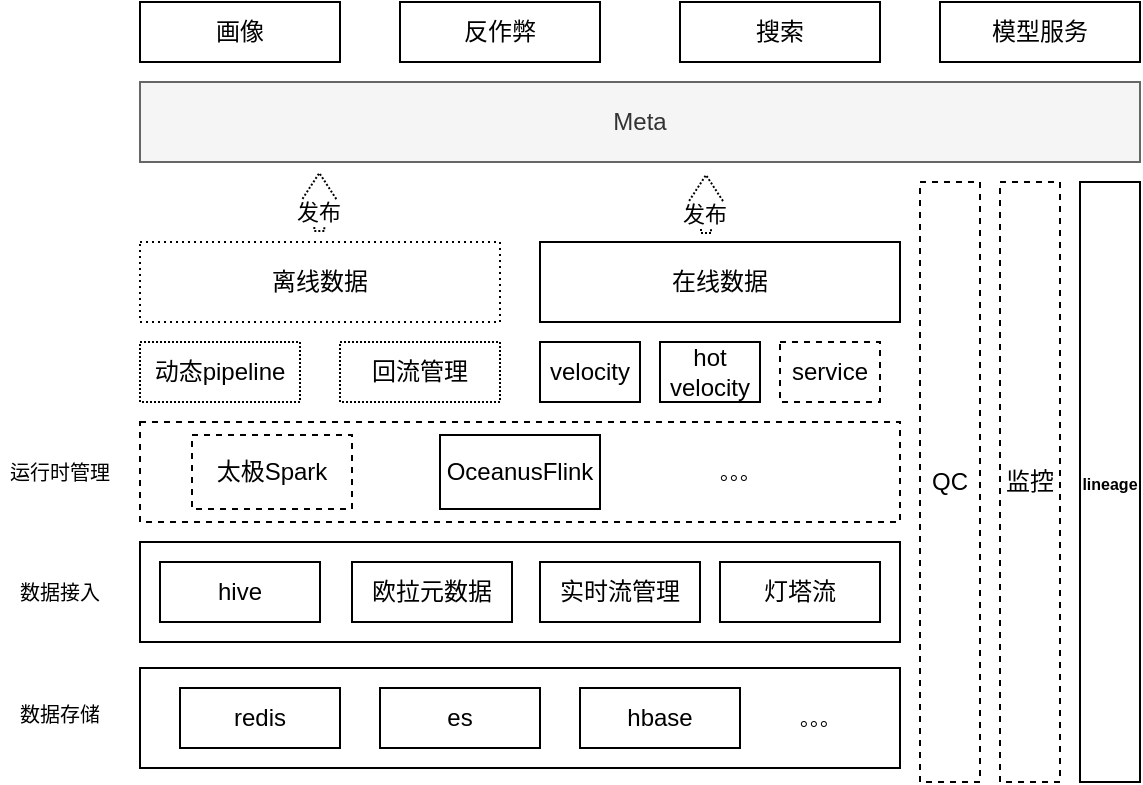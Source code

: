 <mxfile version="13.10.0" type="github">
  <diagram id="OCao537z7p0x5XaGtVkd" name="Page-1">
    <mxGraphModel dx="868" dy="581" grid="1" gridSize="10" guides="1" tooltips="1" connect="1" arrows="1" fold="1" page="1" pageScale="1" pageWidth="827" pageHeight="1169" math="0" shadow="0">
      <root>
        <mxCell id="0" />
        <mxCell id="1" parent="0" />
        <mxCell id="2C7E0FPqzWrL0cdZ8UIa-1" value="Meta" style="rounded=0;whiteSpace=wrap;html=1;fillColor=#f5f5f5;strokeColor=#666666;fontColor=#333333;" vertex="1" parent="1">
          <mxGeometry x="130" y="220" width="500" height="40" as="geometry" />
        </mxCell>
        <mxCell id="2C7E0FPqzWrL0cdZ8UIa-3" value="在线数据" style="rounded=0;whiteSpace=wrap;html=1;" vertex="1" parent="1">
          <mxGeometry x="330" y="300" width="180" height="40" as="geometry" />
        </mxCell>
        <mxCell id="2C7E0FPqzWrL0cdZ8UIa-4" value="离线数据" style="rounded=0;whiteSpace=wrap;html=1;dashed=1;dashPattern=1 2;" vertex="1" parent="1">
          <mxGeometry x="130" y="300" width="180" height="40" as="geometry" />
        </mxCell>
        <mxCell id="2C7E0FPqzWrL0cdZ8UIa-5" value="QC" style="rounded=0;whiteSpace=wrap;html=1;dashed=1;" vertex="1" parent="1">
          <mxGeometry x="520" y="270" width="30" height="300" as="geometry" />
        </mxCell>
        <mxCell id="2C7E0FPqzWrL0cdZ8UIa-6" value="监控" style="rounded=0;whiteSpace=wrap;html=1;dashed=1;" vertex="1" parent="1">
          <mxGeometry x="560" y="270" width="30" height="300" as="geometry" />
        </mxCell>
        <mxCell id="2C7E0FPqzWrL0cdZ8UIa-8" value="" style="shape=flexArrow;endArrow=classic;html=1;endWidth=12.414;endSize=4.379;width=5;dashed=1;dashPattern=1 1;" edge="1" parent="1">
          <mxGeometry width="50" height="50" relative="1" as="geometry">
            <mxPoint x="413" y="296" as="sourcePoint" />
            <mxPoint x="413" y="266" as="targetPoint" />
          </mxGeometry>
        </mxCell>
        <mxCell id="2C7E0FPqzWrL0cdZ8UIa-9" value="发布" style="edgeLabel;html=1;align=center;verticalAlign=middle;resizable=0;points=[];" vertex="1" connectable="0" parent="2C7E0FPqzWrL0cdZ8UIa-8">
          <mxGeometry x="-0.284" y="1" relative="1" as="geometry">
            <mxPoint as="offset" />
          </mxGeometry>
        </mxCell>
        <mxCell id="2C7E0FPqzWrL0cdZ8UIa-10" value="" style="shape=flexArrow;endArrow=classic;html=1;endWidth=12.414;endSize=4.379;width=5;dashed=1;dashPattern=1 1;" edge="1" parent="1">
          <mxGeometry width="50" height="50" relative="1" as="geometry">
            <mxPoint x="219.66" y="295.0" as="sourcePoint" />
            <mxPoint x="219.66" y="265.0" as="targetPoint" />
          </mxGeometry>
        </mxCell>
        <mxCell id="2C7E0FPqzWrL0cdZ8UIa-11" value="发布" style="edgeLabel;html=1;align=center;verticalAlign=middle;resizable=0;points=[];" vertex="1" connectable="0" parent="2C7E0FPqzWrL0cdZ8UIa-10">
          <mxGeometry x="-0.284" y="1" relative="1" as="geometry">
            <mxPoint as="offset" />
          </mxGeometry>
        </mxCell>
        <mxCell id="2C7E0FPqzWrL0cdZ8UIa-14" value="hot velocity" style="rounded=0;whiteSpace=wrap;html=1;" vertex="1" parent="1">
          <mxGeometry x="390" y="350" width="50" height="30" as="geometry" />
        </mxCell>
        <mxCell id="2C7E0FPqzWrL0cdZ8UIa-15" value="velocity" style="rounded=0;whiteSpace=wrap;html=1;" vertex="1" parent="1">
          <mxGeometry x="330" y="350" width="50" height="30" as="geometry" />
        </mxCell>
        <mxCell id="2C7E0FPqzWrL0cdZ8UIa-16" value="动态pipeline" style="rounded=0;whiteSpace=wrap;html=1;dashed=1;dashPattern=1 1;" vertex="1" parent="1">
          <mxGeometry x="130" y="350" width="80" height="30" as="geometry" />
        </mxCell>
        <mxCell id="2C7E0FPqzWrL0cdZ8UIa-17" value="回流管理" style="rounded=0;whiteSpace=wrap;html=1;dashed=1;dashPattern=1 1;" vertex="1" parent="1">
          <mxGeometry x="230" y="350" width="80" height="30" as="geometry" />
        </mxCell>
        <mxCell id="2C7E0FPqzWrL0cdZ8UIa-18" value="&lt;font style=&quot;font-size: 8px&quot;&gt;&lt;b&gt;lineage&lt;/b&gt;&lt;/font&gt;" style="rounded=0;whiteSpace=wrap;html=1;" vertex="1" parent="1">
          <mxGeometry x="600" y="270" width="30" height="300" as="geometry" />
        </mxCell>
        <mxCell id="2C7E0FPqzWrL0cdZ8UIa-20" value="" style="rounded=0;whiteSpace=wrap;html=1;" vertex="1" parent="1">
          <mxGeometry x="130" y="450" width="380" height="50" as="geometry" />
        </mxCell>
        <mxCell id="2C7E0FPqzWrL0cdZ8UIa-21" value="hive" style="rounded=0;whiteSpace=wrap;html=1;" vertex="1" parent="1">
          <mxGeometry x="140" y="460" width="80" height="30" as="geometry" />
        </mxCell>
        <mxCell id="2C7E0FPqzWrL0cdZ8UIa-22" value="欧拉元数据" style="rounded=0;whiteSpace=wrap;html=1;" vertex="1" parent="1">
          <mxGeometry x="236" y="460" width="80" height="30" as="geometry" />
        </mxCell>
        <mxCell id="2C7E0FPqzWrL0cdZ8UIa-23" value="实时流管理" style="rounded=0;whiteSpace=wrap;html=1;" vertex="1" parent="1">
          <mxGeometry x="330" y="460" width="80" height="30" as="geometry" />
        </mxCell>
        <mxCell id="2C7E0FPqzWrL0cdZ8UIa-25" value="灯塔流" style="rounded=0;whiteSpace=wrap;html=1;" vertex="1" parent="1">
          <mxGeometry x="420" y="460" width="80" height="30" as="geometry" />
        </mxCell>
        <mxCell id="2C7E0FPqzWrL0cdZ8UIa-26" value="&lt;font style=&quot;font-size: 10px&quot;&gt;数据接入&lt;/font&gt;" style="text;html=1;strokeColor=none;fillColor=none;align=center;verticalAlign=middle;whiteSpace=wrap;rounded=0;dashed=1;" vertex="1" parent="1">
          <mxGeometry x="60" y="462.5" width="60" height="25" as="geometry" />
        </mxCell>
        <mxCell id="2C7E0FPqzWrL0cdZ8UIa-27" value="&lt;font style=&quot;font-size: 10px&quot;&gt;数据存储&lt;/font&gt;" style="text;html=1;strokeColor=none;fillColor=none;align=center;verticalAlign=middle;whiteSpace=wrap;rounded=0;dashed=1;" vertex="1" parent="1">
          <mxGeometry x="60" y="523" width="60" height="25" as="geometry" />
        </mxCell>
        <mxCell id="2C7E0FPqzWrL0cdZ8UIa-28" value="" style="rounded=0;whiteSpace=wrap;html=1;" vertex="1" parent="1">
          <mxGeometry x="130" y="513" width="380" height="50" as="geometry" />
        </mxCell>
        <mxCell id="2C7E0FPqzWrL0cdZ8UIa-29" value="redis" style="rounded=0;whiteSpace=wrap;html=1;" vertex="1" parent="1">
          <mxGeometry x="150" y="523" width="80" height="30" as="geometry" />
        </mxCell>
        <mxCell id="2C7E0FPqzWrL0cdZ8UIa-30" value="es" style="rounded=0;whiteSpace=wrap;html=1;" vertex="1" parent="1">
          <mxGeometry x="250" y="523" width="80" height="30" as="geometry" />
        </mxCell>
        <mxCell id="2C7E0FPqzWrL0cdZ8UIa-31" value="hbase" style="rounded=0;whiteSpace=wrap;html=1;" vertex="1" parent="1">
          <mxGeometry x="350" y="523" width="80" height="30" as="geometry" />
        </mxCell>
        <mxCell id="2C7E0FPqzWrL0cdZ8UIa-32" value="&lt;font style=&quot;font-size: 10px&quot;&gt;。。。&lt;/font&gt;" style="text;html=1;strokeColor=none;fillColor=none;align=center;verticalAlign=middle;whiteSpace=wrap;rounded=0;dashed=1;" vertex="1" parent="1">
          <mxGeometry x="440" y="525.5" width="60" height="25" as="geometry" />
        </mxCell>
        <mxCell id="2C7E0FPqzWrL0cdZ8UIa-33" value="" style="rounded=0;whiteSpace=wrap;html=1;dashed=1;" vertex="1" parent="1">
          <mxGeometry x="130" y="390" width="380" height="50" as="geometry" />
        </mxCell>
        <mxCell id="2C7E0FPqzWrL0cdZ8UIa-34" value="&lt;font style=&quot;font-size: 10px&quot;&gt;运行时管理&lt;/font&gt;" style="text;html=1;strokeColor=none;fillColor=none;align=center;verticalAlign=middle;whiteSpace=wrap;rounded=0;dashed=1;" vertex="1" parent="1">
          <mxGeometry x="60" y="402.5" width="60" height="25" as="geometry" />
        </mxCell>
        <mxCell id="2C7E0FPqzWrL0cdZ8UIa-35" value="太极Spark" style="rounded=0;whiteSpace=wrap;html=1;dashed=1;" vertex="1" parent="1">
          <mxGeometry x="156" y="396.5" width="80" height="37" as="geometry" />
        </mxCell>
        <mxCell id="2C7E0FPqzWrL0cdZ8UIa-36" value="OceanusFlink" style="rounded=0;whiteSpace=wrap;html=1;" vertex="1" parent="1">
          <mxGeometry x="280" y="396.5" width="80" height="37" as="geometry" />
        </mxCell>
        <mxCell id="2C7E0FPqzWrL0cdZ8UIa-37" value="&lt;font style=&quot;font-size: 10px&quot;&gt;。。。&lt;/font&gt;" style="text;html=1;strokeColor=none;fillColor=none;align=center;verticalAlign=middle;whiteSpace=wrap;rounded=0;dashed=1;" vertex="1" parent="1">
          <mxGeometry x="400" y="402.5" width="60" height="25" as="geometry" />
        </mxCell>
        <mxCell id="2C7E0FPqzWrL0cdZ8UIa-38" value="service" style="rounded=0;whiteSpace=wrap;html=1;dashed=1;" vertex="1" parent="1">
          <mxGeometry x="450" y="350" width="50" height="30" as="geometry" />
        </mxCell>
        <mxCell id="2C7E0FPqzWrL0cdZ8UIa-39" value="画像" style="rounded=0;whiteSpace=wrap;html=1;" vertex="1" parent="1">
          <mxGeometry x="130" y="180" width="100" height="30" as="geometry" />
        </mxCell>
        <mxCell id="2C7E0FPqzWrL0cdZ8UIa-40" value="反作弊" style="rounded=0;whiteSpace=wrap;html=1;" vertex="1" parent="1">
          <mxGeometry x="260" y="180" width="100" height="30" as="geometry" />
        </mxCell>
        <mxCell id="2C7E0FPqzWrL0cdZ8UIa-41" value="搜索" style="rounded=0;whiteSpace=wrap;html=1;" vertex="1" parent="1">
          <mxGeometry x="400" y="180" width="100" height="30" as="geometry" />
        </mxCell>
        <mxCell id="2C7E0FPqzWrL0cdZ8UIa-42" value="模型服务" style="rounded=0;whiteSpace=wrap;html=1;" vertex="1" parent="1">
          <mxGeometry x="530" y="180" width="100" height="30" as="geometry" />
        </mxCell>
      </root>
    </mxGraphModel>
  </diagram>
</mxfile>
